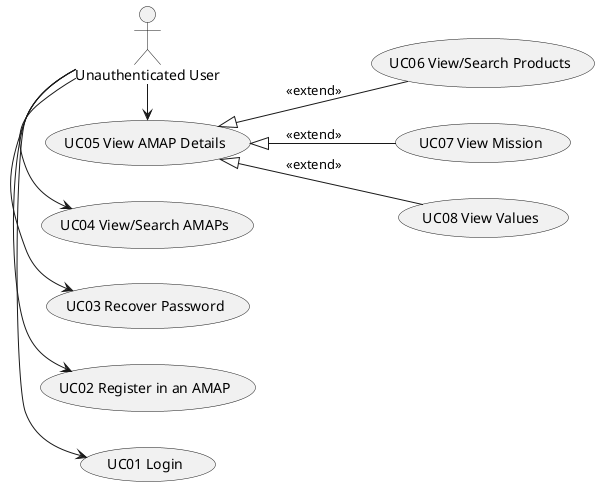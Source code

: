 @startuml
left to right direction
actor "Unauthenticated User" as UnauthUser

UnauthUser -> (UC01 Login)
UnauthUser -> (UC02 Register in an AMAP)
UnauthUser -> (UC03 Recover Password)
UnauthUser -> (UC04 View/Search AMAPs)
UnauthUser -> (UC05 View AMAP Details)
(UC05 View AMAP Details) <|-- (UC06 View/Search Products) : <<extend>>
(UC05 View AMAP Details) <|-- (UC07 View Mission) : <<extend>>
(UC05 View AMAP Details) <|-- (UC08 View Values) : <<extend>>

@enduml